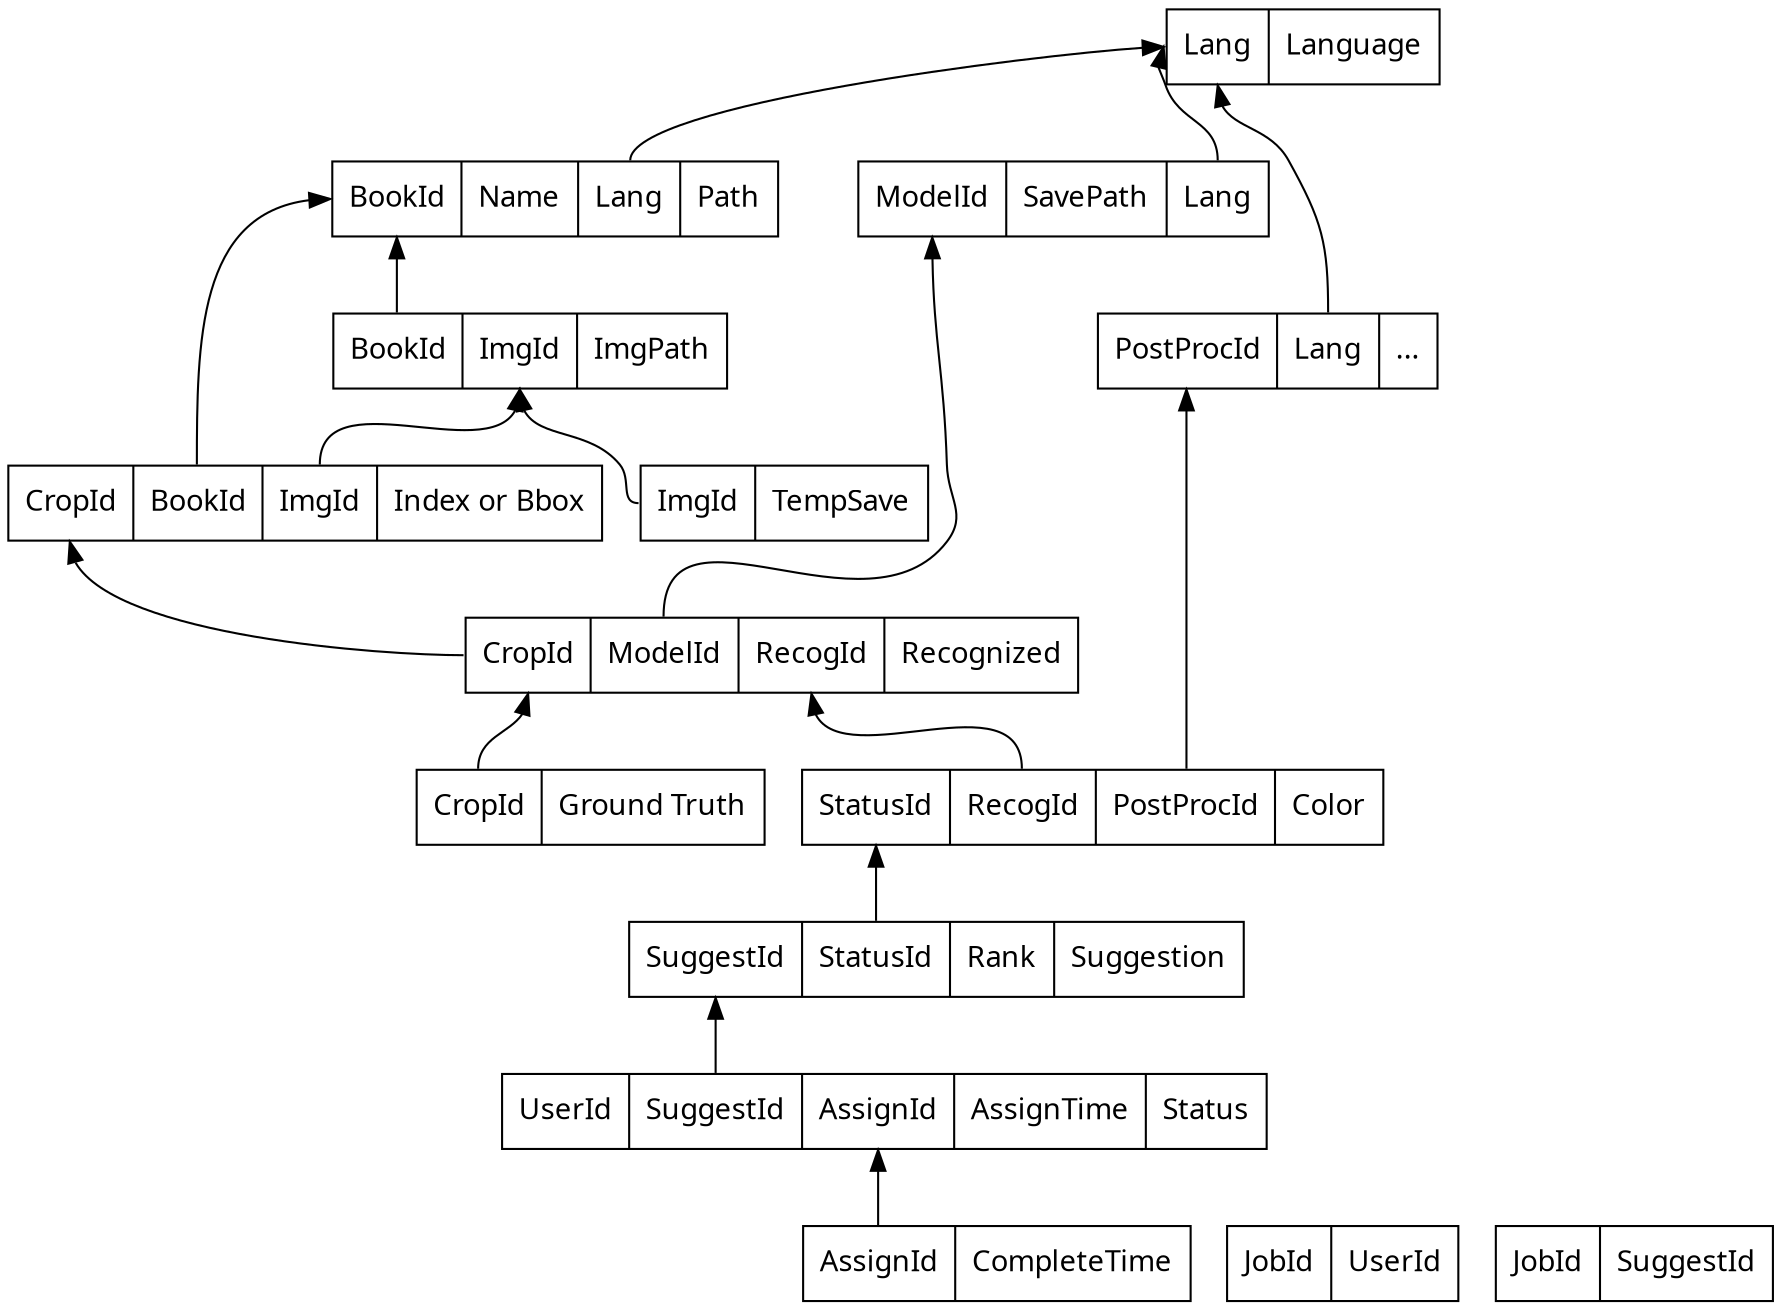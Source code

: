 digraph schema {
    graph [fontname= "Hack"];
    node [shape=record, fontname="Hack"]
    rankdir="BT";

    // Entities
    book_meta [label="<f0> BookId |<f1> Name | <f2> Lang|<f3> Path"];
    img_meta [label="<f0> BookId | <f1> ImgId | <f2> ImgPath"];
    crop_meta [label="<f0> CropId|<f1> BookId |<f2> ImgId | <f2> Index or Bbox"];
    img_temp_meta [label="<f0> ImgId |<f1> TempSave"];
    recognized [label="<f0> CropId |<f1> ModelId  | <f2> RecogId | <f3> Recognized"];
    models [label="<f0> ModelId | <f1> SavePath | <f2> Lang"];
    langs [label="<f0> Lang | <f1> Language"];
    postproc [label="<f0> PostProcId | <f1> Lang | <f3> ..."];
    postprocstatus [label="<f0> StatusId | <f1> RecogId | <f2> PostProcId | <f3> Color"];
    suggested [label="<f0> SuggestId | <f1> StatusId | <f2> Rank | <f3> Suggestion"]
    reviewed [label="<f0> CropId | <f2> Ground Truth"];
    assignment [label="<f0> UserId | <f1> SuggestId | <f2> AssignId | <f3> AssignTime | <f4> Status"];
    completed [label="<f0> AssignId | <f1> CompleteTime"];

    job_assignment [label="<f0> JobId | <f1> UserId"];
    job_includes [label="<f0> JobId | <f1>SuggestId"];

    // Relations
    crop_meta:f1 -> book_meta:f0;
    recognized:f0 -> crop_meta:f0;
    crop_meta:f2 -> img_meta:f1;
    img_temp_meta:f0 -> img_meta:f1;
    recognized:f1 -> models:f0;
    models:f2 -> langs:f0;
    img_meta:f0 -> book_meta:f0;
    postproc:f1 -> langs:f0;
    reviewed:f0 -> recognized:f0;
    book_meta:f2 -> langs:f0;
    assignment:f1 -> suggested:f0;
    completed:f0 -> assignment:f2;
    suggested:f1 -> postprocstatus:f0;
    postprocstatus:f1 -> recognized:f2;
    postprocstatus:f2 -> postproc:f0;
}
